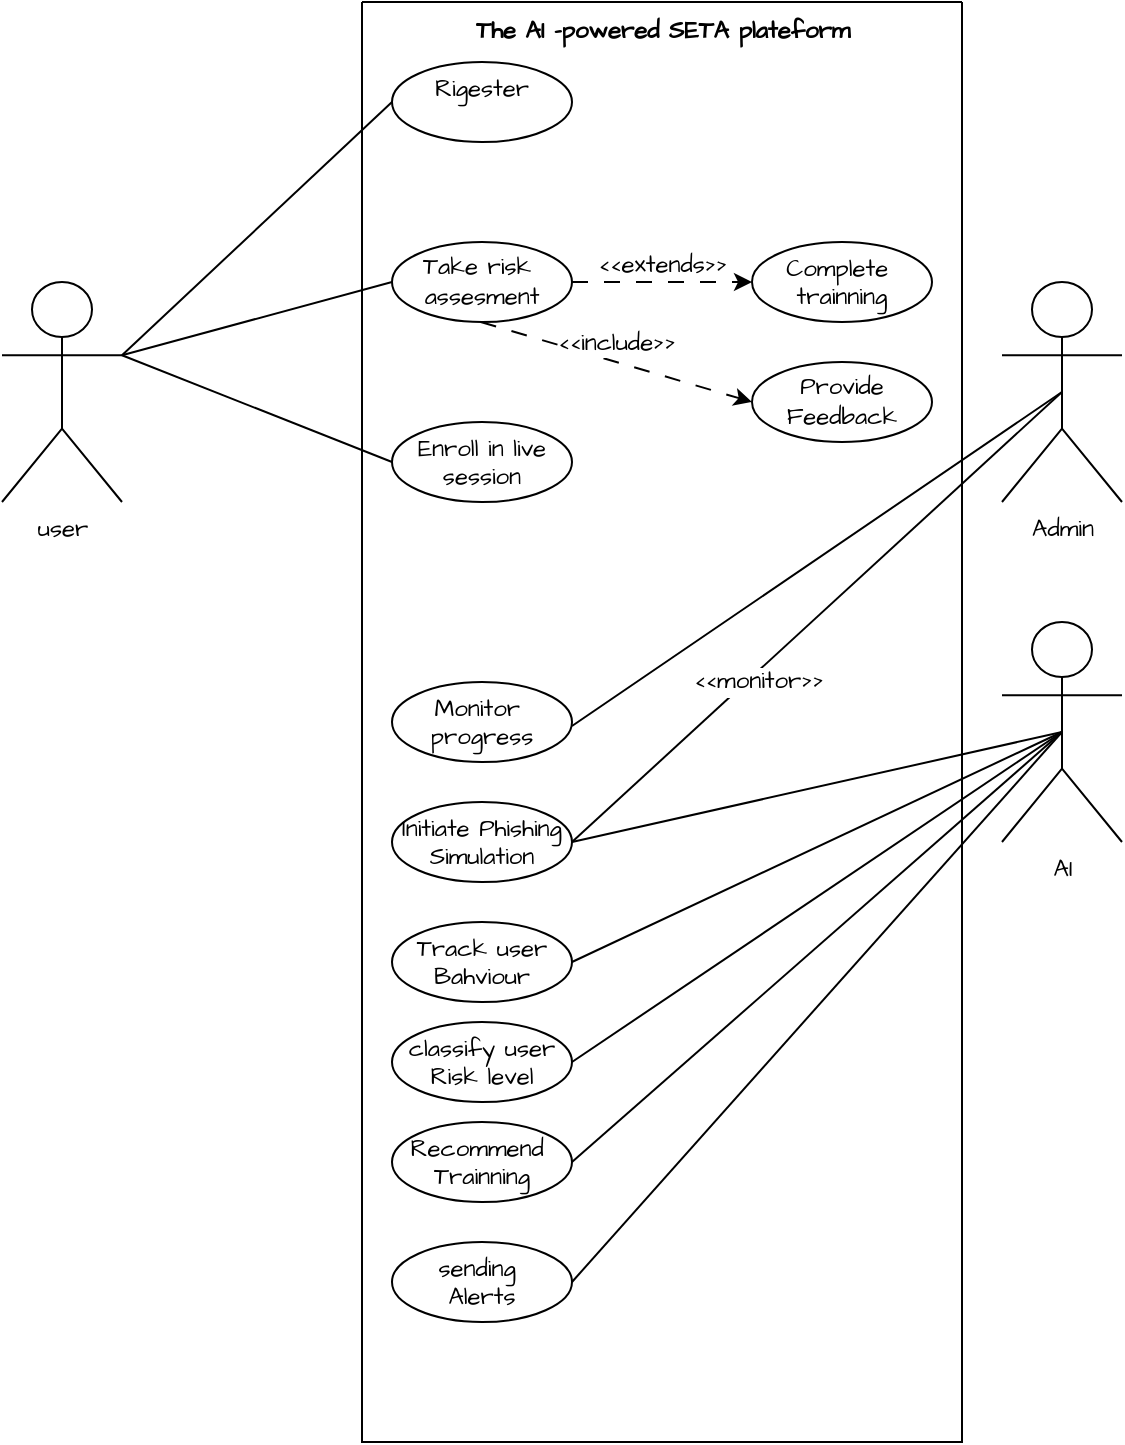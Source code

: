 <mxfile version="27.0.5">
  <diagram name="Page-1" id="uJlpT8qUm9MmapB5rZoZ">
    <mxGraphModel dx="1801" dy="753" grid="1" gridSize="10" guides="1" tooltips="1" connect="1" arrows="1" fold="1" page="1" pageScale="1" pageWidth="850" pageHeight="1100" math="0" shadow="0">
      <root>
        <mxCell id="0" />
        <mxCell id="1" parent="0" />
        <mxCell id="1u8-9aTz-8cbJRuWbw3a-1" value="user" style="shape=umlActor;verticalLabelPosition=bottom;verticalAlign=top;html=1;outlineConnect=0;hachureGap=4;fontFamily=Architects Daughter;fontSource=https%3A%2F%2Ffonts.googleapis.com%2Fcss%3Ffamily%3DArchitects%2BDaughter;" vertex="1" parent="1">
          <mxGeometry x="260" y="260" width="60" height="110" as="geometry" />
        </mxCell>
        <mxCell id="1u8-9aTz-8cbJRuWbw3a-5" value="Admin" style="shape=umlActor;verticalLabelPosition=bottom;verticalAlign=top;html=1;outlineConnect=0;hachureGap=4;fontFamily=Architects Daughter;fontSource=https%3A%2F%2Ffonts.googleapis.com%2Fcss%3Ffamily%3DArchitects%2BDaughter;" vertex="1" parent="1">
          <mxGeometry x="760" y="260" width="60" height="110" as="geometry" />
        </mxCell>
        <mxCell id="1u8-9aTz-8cbJRuWbw3a-9" value="" style="swimlane;startSize=0;hachureGap=4;strokeColor=default;align=center;verticalAlign=top;fontFamily=Architects Daughter;fontSource=https%3A%2F%2Ffonts.googleapis.com%2Fcss%3Ffamily%3DArchitects%2BDaughter;fontSize=12;fontColor=default;fillColor=default;" vertex="1" parent="1">
          <mxGeometry x="440" y="120" width="300" height="720" as="geometry" />
        </mxCell>
        <mxCell id="1u8-9aTz-8cbJRuWbw3a-10" value="Rigester" style="ellipse;whiteSpace=wrap;html=1;hachureGap=4;strokeColor=default;align=center;verticalAlign=top;fontFamily=Architects Daughter;fontSource=https%3A%2F%2Ffonts.googleapis.com%2Fcss%3Ffamily%3DArchitects%2BDaughter;fontSize=12;fontColor=default;fillColor=default;" vertex="1" parent="1u8-9aTz-8cbJRuWbw3a-9">
          <mxGeometry x="15" y="30" width="90" height="40" as="geometry" />
        </mxCell>
        <mxCell id="1u8-9aTz-8cbJRuWbw3a-29" value="Take risk&amp;nbsp;&lt;div&gt;assesment&lt;/div&gt;" style="ellipse;html=1;hachureGap=4;strokeColor=default;align=center;verticalAlign=middle;fontFamily=Architects Daughter;fontSource=https%3A%2F%2Ffonts.googleapis.com%2Fcss%3Ffamily%3DArchitects%2BDaughter;fontSize=12;fontColor=default;fillColor=default;whiteSpace=wrap;spacing=1;" vertex="1" parent="1u8-9aTz-8cbJRuWbw3a-9">
          <mxGeometry x="15" y="120" width="90" height="40" as="geometry" />
        </mxCell>
        <mxCell id="1u8-9aTz-8cbJRuWbw3a-30" value="Complete&amp;nbsp;&lt;div&gt;trainning&lt;/div&gt;" style="ellipse;whiteSpace=wrap;html=1;hachureGap=4;strokeColor=default;align=center;verticalAlign=top;fontFamily=Architects Daughter;fontSource=https%3A%2F%2Ffonts.googleapis.com%2Fcss%3Ffamily%3DArchitects%2BDaughter;fontSize=12;fontColor=default;fillColor=default;" vertex="1" parent="1u8-9aTz-8cbJRuWbw3a-9">
          <mxGeometry x="195" y="120" width="90" height="40" as="geometry" />
        </mxCell>
        <mxCell id="1u8-9aTz-8cbJRuWbw3a-31" value="" style="endArrow=classic;html=1;rounded=0;hachureGap=4;fontFamily=Architects Daughter;fontSource=https%3A%2F%2Ffonts.googleapis.com%2Fcss%3Ffamily%3DArchitects%2BDaughter;fontSize=12;fontColor=default;dashed=1;dashPattern=8 8;exitX=1;exitY=0.5;exitDx=0;exitDy=0;entryX=0;entryY=0.5;entryDx=0;entryDy=0;" edge="1" parent="1u8-9aTz-8cbJRuWbw3a-9" source="1u8-9aTz-8cbJRuWbw3a-29" target="1u8-9aTz-8cbJRuWbw3a-30">
          <mxGeometry relative="1" as="geometry">
            <mxPoint x="165" y="139.6" as="sourcePoint" />
            <mxPoint x="225" y="200" as="targetPoint" />
          </mxGeometry>
        </mxCell>
        <mxCell id="1u8-9aTz-8cbJRuWbw3a-32" value="&amp;lt;&amp;lt;extends&amp;gt;&amp;gt;" style="edgeLabel;resizable=0;html=1;;align=center;verticalAlign=bottom;hachureGap=4;strokeColor=default;fontFamily=Architects Daughter;fontSource=https%3A%2F%2Ffonts.googleapis.com%2Fcss%3Ffamily%3DArchitects%2BDaughter;fontSize=12;fontColor=default;fillColor=default;" connectable="0" vertex="1" parent="1u8-9aTz-8cbJRuWbw3a-31">
          <mxGeometry relative="1" as="geometry" />
        </mxCell>
        <mxCell id="1u8-9aTz-8cbJRuWbw3a-33" value="" style="endArrow=classic;html=1;rounded=0;hachureGap=4;fontFamily=Architects Daughter;fontSource=https%3A%2F%2Ffonts.googleapis.com%2Fcss%3Ffamily%3DArchitects%2BDaughter;fontSize=12;fontColor=default;dashed=1;dashPattern=8 8;exitX=0;exitY=0.5;exitDx=0;exitDy=0;entryX=0;entryY=0.5;entryDx=0;entryDy=0;" edge="1" parent="1u8-9aTz-8cbJRuWbw3a-9" target="1u8-9aTz-8cbJRuWbw3a-35">
          <mxGeometry relative="1" as="geometry">
            <mxPoint x="59.37" y="160" as="sourcePoint" />
            <mxPoint x="59.37" y="230" as="targetPoint" />
          </mxGeometry>
        </mxCell>
        <mxCell id="1u8-9aTz-8cbJRuWbw3a-34" value="&amp;lt;&amp;lt;include&amp;gt;&amp;gt;" style="edgeLabel;resizable=0;html=1;;align=center;verticalAlign=bottom;hachureGap=4;strokeColor=default;fontFamily=Architects Daughter;fontSource=https%3A%2F%2Ffonts.googleapis.com%2Fcss%3Ffamily%3DArchitects%2BDaughter;fontSize=12;fontColor=default;fillColor=default;" connectable="0" vertex="1" parent="1u8-9aTz-8cbJRuWbw3a-33">
          <mxGeometry relative="1" as="geometry" />
        </mxCell>
        <mxCell id="1u8-9aTz-8cbJRuWbw3a-35" value="Provide Feedback" style="ellipse;html=1;hachureGap=4;strokeColor=default;align=center;verticalAlign=middle;fontFamily=Architects Daughter;fontSource=https%3A%2F%2Ffonts.googleapis.com%2Fcss%3Ffamily%3DArchitects%2BDaughter;fontSize=12;fontColor=default;fillColor=default;whiteSpace=wrap;spacing=1;" vertex="1" parent="1u8-9aTz-8cbJRuWbw3a-9">
          <mxGeometry x="195" y="180" width="90" height="40" as="geometry" />
        </mxCell>
        <mxCell id="1u8-9aTz-8cbJRuWbw3a-40" value="The AI -powered SETA plateform" style="text;html=1;align=center;verticalAlign=middle;resizable=0;points=[];autosize=1;strokeColor=none;fillColor=none;fontFamily=Architects Daughter;fontSource=https%3A%2F%2Ffonts.googleapis.com%2Fcss%3Ffamily%3DArchitects%2BDaughter;fontSize=12;fontColor=default;fontStyle=1" vertex="1" parent="1u8-9aTz-8cbJRuWbw3a-9">
          <mxGeometry x="45" width="210" height="30" as="geometry" />
        </mxCell>
        <mxCell id="1u8-9aTz-8cbJRuWbw3a-13" value="Enroll in live session" style="ellipse;whiteSpace=wrap;html=1;hachureGap=4;strokeColor=default;align=center;verticalAlign=top;fontFamily=Architects Daughter;fontSource=https%3A%2F%2Ffonts.googleapis.com%2Fcss%3Ffamily%3DArchitects%2BDaughter;fontSize=12;fontColor=default;fillColor=default;" vertex="1" parent="1u8-9aTz-8cbJRuWbw3a-9">
          <mxGeometry x="15" y="210" width="90" height="40" as="geometry" />
        </mxCell>
        <mxCell id="1u8-9aTz-8cbJRuWbw3a-15" value="Monitor&amp;nbsp;&lt;div&gt;progress&lt;/div&gt;" style="ellipse;whiteSpace=wrap;html=1;hachureGap=4;strokeColor=default;align=center;verticalAlign=top;fontFamily=Architects Daughter;fontSource=https%3A%2F%2Ffonts.googleapis.com%2Fcss%3Ffamily%3DArchitects%2BDaughter;fontSize=12;fontColor=default;fillColor=default;" vertex="1" parent="1u8-9aTz-8cbJRuWbw3a-9">
          <mxGeometry x="15" y="340" width="90" height="40" as="geometry" />
        </mxCell>
        <mxCell id="1u8-9aTz-8cbJRuWbw3a-21" value="Initiate Phishing Simulation" style="ellipse;whiteSpace=wrap;html=1;hachureGap=4;strokeColor=default;align=center;verticalAlign=top;fontFamily=Architects Daughter;fontSource=https%3A%2F%2Ffonts.googleapis.com%2Fcss%3Ffamily%3DArchitects%2BDaughter;fontSize=12;fontColor=default;fillColor=default;" vertex="1" parent="1u8-9aTz-8cbJRuWbw3a-9">
          <mxGeometry x="15" y="400" width="90" height="40" as="geometry" />
        </mxCell>
        <mxCell id="1u8-9aTz-8cbJRuWbw3a-42" value="" style="endArrow=none;html=1;rounded=0;hachureGap=4;fontFamily=Architects Daughter;fontSource=https%3A%2F%2Ffonts.googleapis.com%2Fcss%3Ffamily%3DArchitects%2BDaughter;fontSize=12;fontColor=default;exitX=1;exitY=0.333;exitDx=0;exitDy=0;exitPerimeter=0;entryX=0.5;entryY=0.5;entryDx=0;entryDy=0;entryPerimeter=0;" edge="1" parent="1u8-9aTz-8cbJRuWbw3a-9" target="1u8-9aTz-8cbJRuWbw3a-5">
          <mxGeometry width="50" height="50" relative="1" as="geometry">
            <mxPoint x="105" y="362" as="sourcePoint" />
            <mxPoint x="240" y="230" as="targetPoint" />
          </mxGeometry>
        </mxCell>
        <mxCell id="1u8-9aTz-8cbJRuWbw3a-44" value="Track user Bahviour" style="ellipse;whiteSpace=wrap;html=1;hachureGap=4;strokeColor=default;align=center;verticalAlign=top;fontFamily=Architects Daughter;fontSource=https%3A%2F%2Ffonts.googleapis.com%2Fcss%3Ffamily%3DArchitects%2BDaughter;fontSize=12;fontColor=default;fillColor=default;" vertex="1" parent="1u8-9aTz-8cbJRuWbw3a-9">
          <mxGeometry x="15" y="460" width="90" height="40" as="geometry" />
        </mxCell>
        <mxCell id="1u8-9aTz-8cbJRuWbw3a-45" value="classify user Risk level" style="ellipse;whiteSpace=wrap;html=1;hachureGap=4;strokeColor=default;align=center;verticalAlign=top;fontFamily=Architects Daughter;fontSource=https%3A%2F%2Ffonts.googleapis.com%2Fcss%3Ffamily%3DArchitects%2BDaughter;fontSize=12;fontColor=default;fillColor=default;" vertex="1" parent="1u8-9aTz-8cbJRuWbw3a-9">
          <mxGeometry x="15" y="510" width="90" height="40" as="geometry" />
        </mxCell>
        <mxCell id="1u8-9aTz-8cbJRuWbw3a-46" value="Recommend&amp;nbsp;&lt;div&gt;Trainning&lt;/div&gt;" style="ellipse;whiteSpace=wrap;html=1;hachureGap=4;strokeColor=default;align=center;verticalAlign=top;fontFamily=Architects Daughter;fontSource=https%3A%2F%2Ffonts.googleapis.com%2Fcss%3Ffamily%3DArchitects%2BDaughter;fontSize=12;fontColor=default;fillColor=default;" vertex="1" parent="1u8-9aTz-8cbJRuWbw3a-9">
          <mxGeometry x="15" y="560" width="90" height="40" as="geometry" />
        </mxCell>
        <mxCell id="1u8-9aTz-8cbJRuWbw3a-51" value="sending&amp;nbsp;&lt;div&gt;Alerts&lt;/div&gt;" style="ellipse;whiteSpace=wrap;html=1;hachureGap=4;strokeColor=default;align=center;verticalAlign=top;fontFamily=Architects Daughter;fontSource=https%3A%2F%2Ffonts.googleapis.com%2Fcss%3Ffamily%3DArchitects%2BDaughter;fontSize=12;fontColor=default;fillColor=default;" vertex="1" parent="1u8-9aTz-8cbJRuWbw3a-9">
          <mxGeometry x="15" y="620" width="90" height="40" as="geometry" />
        </mxCell>
        <mxCell id="1u8-9aTz-8cbJRuWbw3a-24" value="" style="endArrow=none;html=1;rounded=0;hachureGap=4;fontFamily=Architects Daughter;fontSource=https%3A%2F%2Ffonts.googleapis.com%2Fcss%3Ffamily%3DArchitects%2BDaughter;fontSize=12;fontColor=default;exitX=1;exitY=0.333;exitDx=0;exitDy=0;exitPerimeter=0;entryX=0;entryY=0.5;entryDx=0;entryDy=0;" edge="1" parent="1" source="1u8-9aTz-8cbJRuWbw3a-1" target="1u8-9aTz-8cbJRuWbw3a-10">
          <mxGeometry width="50" height="50" relative="1" as="geometry">
            <mxPoint x="475" y="590" as="sourcePoint" />
            <mxPoint x="525" y="540" as="targetPoint" />
          </mxGeometry>
        </mxCell>
        <mxCell id="1u8-9aTz-8cbJRuWbw3a-27" value="" style="endArrow=none;html=1;rounded=0;hachureGap=4;fontFamily=Architects Daughter;fontSource=https%3A%2F%2Ffonts.googleapis.com%2Fcss%3Ffamily%3DArchitects%2BDaughter;fontSize=12;fontColor=default;entryX=0;entryY=0.5;entryDx=0;entryDy=0;exitX=1;exitY=0.333;exitDx=0;exitDy=0;exitPerimeter=0;" edge="1" parent="1" source="1u8-9aTz-8cbJRuWbw3a-1" target="1u8-9aTz-8cbJRuWbw3a-29">
          <mxGeometry width="50" height="50" relative="1" as="geometry">
            <mxPoint x="320" y="300" as="sourcePoint" />
            <mxPoint x="455" y="290" as="targetPoint" />
          </mxGeometry>
        </mxCell>
        <mxCell id="1u8-9aTz-8cbJRuWbw3a-28" value="" style="endArrow=none;html=1;rounded=0;hachureGap=4;fontFamily=Architects Daughter;fontSource=https%3A%2F%2Ffonts.googleapis.com%2Fcss%3Ffamily%3DArchitects%2BDaughter;fontSize=12;fontColor=default;entryX=0;entryY=0.5;entryDx=0;entryDy=0;exitX=1;exitY=0.333;exitDx=0;exitDy=0;exitPerimeter=0;" edge="1" parent="1" source="1u8-9aTz-8cbJRuWbw3a-1" target="1u8-9aTz-8cbJRuWbw3a-13">
          <mxGeometry width="50" height="50" relative="1" as="geometry">
            <mxPoint x="320" y="300" as="sourcePoint" />
            <mxPoint x="465" y="300" as="targetPoint" />
          </mxGeometry>
        </mxCell>
        <mxCell id="1u8-9aTz-8cbJRuWbw3a-37" value="AI" style="shape=umlActor;verticalLabelPosition=bottom;verticalAlign=top;html=1;outlineConnect=0;hachureGap=4;fontFamily=Architects Daughter;fontSource=https%3A%2F%2Ffonts.googleapis.com%2Fcss%3Ffamily%3DArchitects%2BDaughter;" vertex="1" parent="1">
          <mxGeometry x="760" y="430" width="60" height="110" as="geometry" />
        </mxCell>
        <mxCell id="1u8-9aTz-8cbJRuWbw3a-43" value="" style="endArrow=none;html=1;rounded=0;hachureGap=4;fontFamily=Architects Daughter;fontSource=https%3A%2F%2Ffonts.googleapis.com%2Fcss%3Ffamily%3DArchitects%2BDaughter;fontSize=12;fontColor=default;exitX=1;exitY=0.5;exitDx=0;exitDy=0;entryX=0.5;entryY=0.5;entryDx=0;entryDy=0;entryPerimeter=0;" edge="1" parent="1" source="1u8-9aTz-8cbJRuWbw3a-21" target="1u8-9aTz-8cbJRuWbw3a-5">
          <mxGeometry width="50" height="50" relative="1" as="geometry">
            <mxPoint x="555" y="492" as="sourcePoint" />
            <mxPoint x="790" y="310" as="targetPoint" />
          </mxGeometry>
        </mxCell>
        <mxCell id="1u8-9aTz-8cbJRuWbw3a-54" value="&amp;lt;&amp;lt;monitor&amp;gt;&amp;gt;" style="edgeLabel;html=1;align=center;verticalAlign=middle;resizable=0;points=[];hachureGap=4;strokeColor=default;fontFamily=Architects Daughter;fontSource=https%3A%2F%2Ffonts.googleapis.com%2Fcss%3Ffamily%3DArchitects%2BDaughter;fontSize=12;fontColor=default;fillColor=default;" vertex="1" connectable="0" parent="1u8-9aTz-8cbJRuWbw3a-43">
          <mxGeometry x="-0.263" y="-3" relative="1" as="geometry">
            <mxPoint as="offset" />
          </mxGeometry>
        </mxCell>
        <mxCell id="1u8-9aTz-8cbJRuWbw3a-47" value="" style="endArrow=none;html=1;rounded=0;hachureGap=4;fontFamily=Architects Daughter;fontSource=https%3A%2F%2Ffonts.googleapis.com%2Fcss%3Ffamily%3DArchitects%2BDaughter;fontSize=12;fontColor=default;exitX=1;exitY=0.5;exitDx=0;exitDy=0;entryX=0.5;entryY=0.5;entryDx=0;entryDy=0;entryPerimeter=0;" edge="1" parent="1" source="1u8-9aTz-8cbJRuWbw3a-44" target="1u8-9aTz-8cbJRuWbw3a-37">
          <mxGeometry width="50" height="50" relative="1" as="geometry">
            <mxPoint x="545" y="705" as="sourcePoint" />
            <mxPoint x="790" y="480" as="targetPoint" />
          </mxGeometry>
        </mxCell>
        <mxCell id="1u8-9aTz-8cbJRuWbw3a-48" value="" style="endArrow=none;html=1;rounded=0;hachureGap=4;fontFamily=Architects Daughter;fontSource=https%3A%2F%2Ffonts.googleapis.com%2Fcss%3Ffamily%3DArchitects%2BDaughter;fontSize=12;fontColor=default;exitX=1;exitY=0.5;exitDx=0;exitDy=0;entryX=0.5;entryY=0.5;entryDx=0;entryDy=0;entryPerimeter=0;" edge="1" parent="1" source="1u8-9aTz-8cbJRuWbw3a-45" target="1u8-9aTz-8cbJRuWbw3a-37">
          <mxGeometry width="50" height="50" relative="1" as="geometry">
            <mxPoint x="555" y="610" as="sourcePoint" />
            <mxPoint x="800" y="495" as="targetPoint" />
          </mxGeometry>
        </mxCell>
        <mxCell id="1u8-9aTz-8cbJRuWbw3a-50" value="" style="endArrow=none;html=1;rounded=0;hachureGap=4;fontFamily=Architects Daughter;fontSource=https%3A%2F%2Ffonts.googleapis.com%2Fcss%3Ffamily%3DArchitects%2BDaughter;fontSize=12;fontColor=default;exitX=1;exitY=0.5;exitDx=0;exitDy=0;entryX=0.5;entryY=0.5;entryDx=0;entryDy=0;entryPerimeter=0;" edge="1" parent="1" source="1u8-9aTz-8cbJRuWbw3a-46" target="1u8-9aTz-8cbJRuWbw3a-37">
          <mxGeometry width="50" height="50" relative="1" as="geometry">
            <mxPoint x="555" y="660" as="sourcePoint" />
            <mxPoint x="800" y="495" as="targetPoint" />
          </mxGeometry>
        </mxCell>
        <mxCell id="1u8-9aTz-8cbJRuWbw3a-52" value="" style="endArrow=none;html=1;rounded=0;hachureGap=4;fontFamily=Architects Daughter;fontSource=https%3A%2F%2Ffonts.googleapis.com%2Fcss%3Ffamily%3DArchitects%2BDaughter;fontSize=12;fontColor=default;entryX=0.5;entryY=0.5;entryDx=0;entryDy=0;entryPerimeter=0;exitX=1;exitY=0.5;exitDx=0;exitDy=0;" edge="1" parent="1" source="1u8-9aTz-8cbJRuWbw3a-51" target="1u8-9aTz-8cbJRuWbw3a-37">
          <mxGeometry width="50" height="50" relative="1" as="geometry">
            <mxPoint x="555" y="710" as="sourcePoint" />
            <mxPoint x="800" y="495" as="targetPoint" />
          </mxGeometry>
        </mxCell>
        <mxCell id="1u8-9aTz-8cbJRuWbw3a-53" value="" style="endArrow=none;html=1;rounded=0;hachureGap=4;fontFamily=Architects Daughter;fontSource=https%3A%2F%2Ffonts.googleapis.com%2Fcss%3Ffamily%3DArchitects%2BDaughter;fontSize=12;fontColor=default;exitX=1;exitY=0.5;exitDx=0;exitDy=0;entryX=0.5;entryY=0.5;entryDx=0;entryDy=0;entryPerimeter=0;" edge="1" parent="1" source="1u8-9aTz-8cbJRuWbw3a-21" target="1u8-9aTz-8cbJRuWbw3a-37">
          <mxGeometry width="50" height="50" relative="1" as="geometry">
            <mxPoint x="545" y="550" as="sourcePoint" />
            <mxPoint x="790" y="435" as="targetPoint" />
          </mxGeometry>
        </mxCell>
      </root>
    </mxGraphModel>
  </diagram>
</mxfile>
